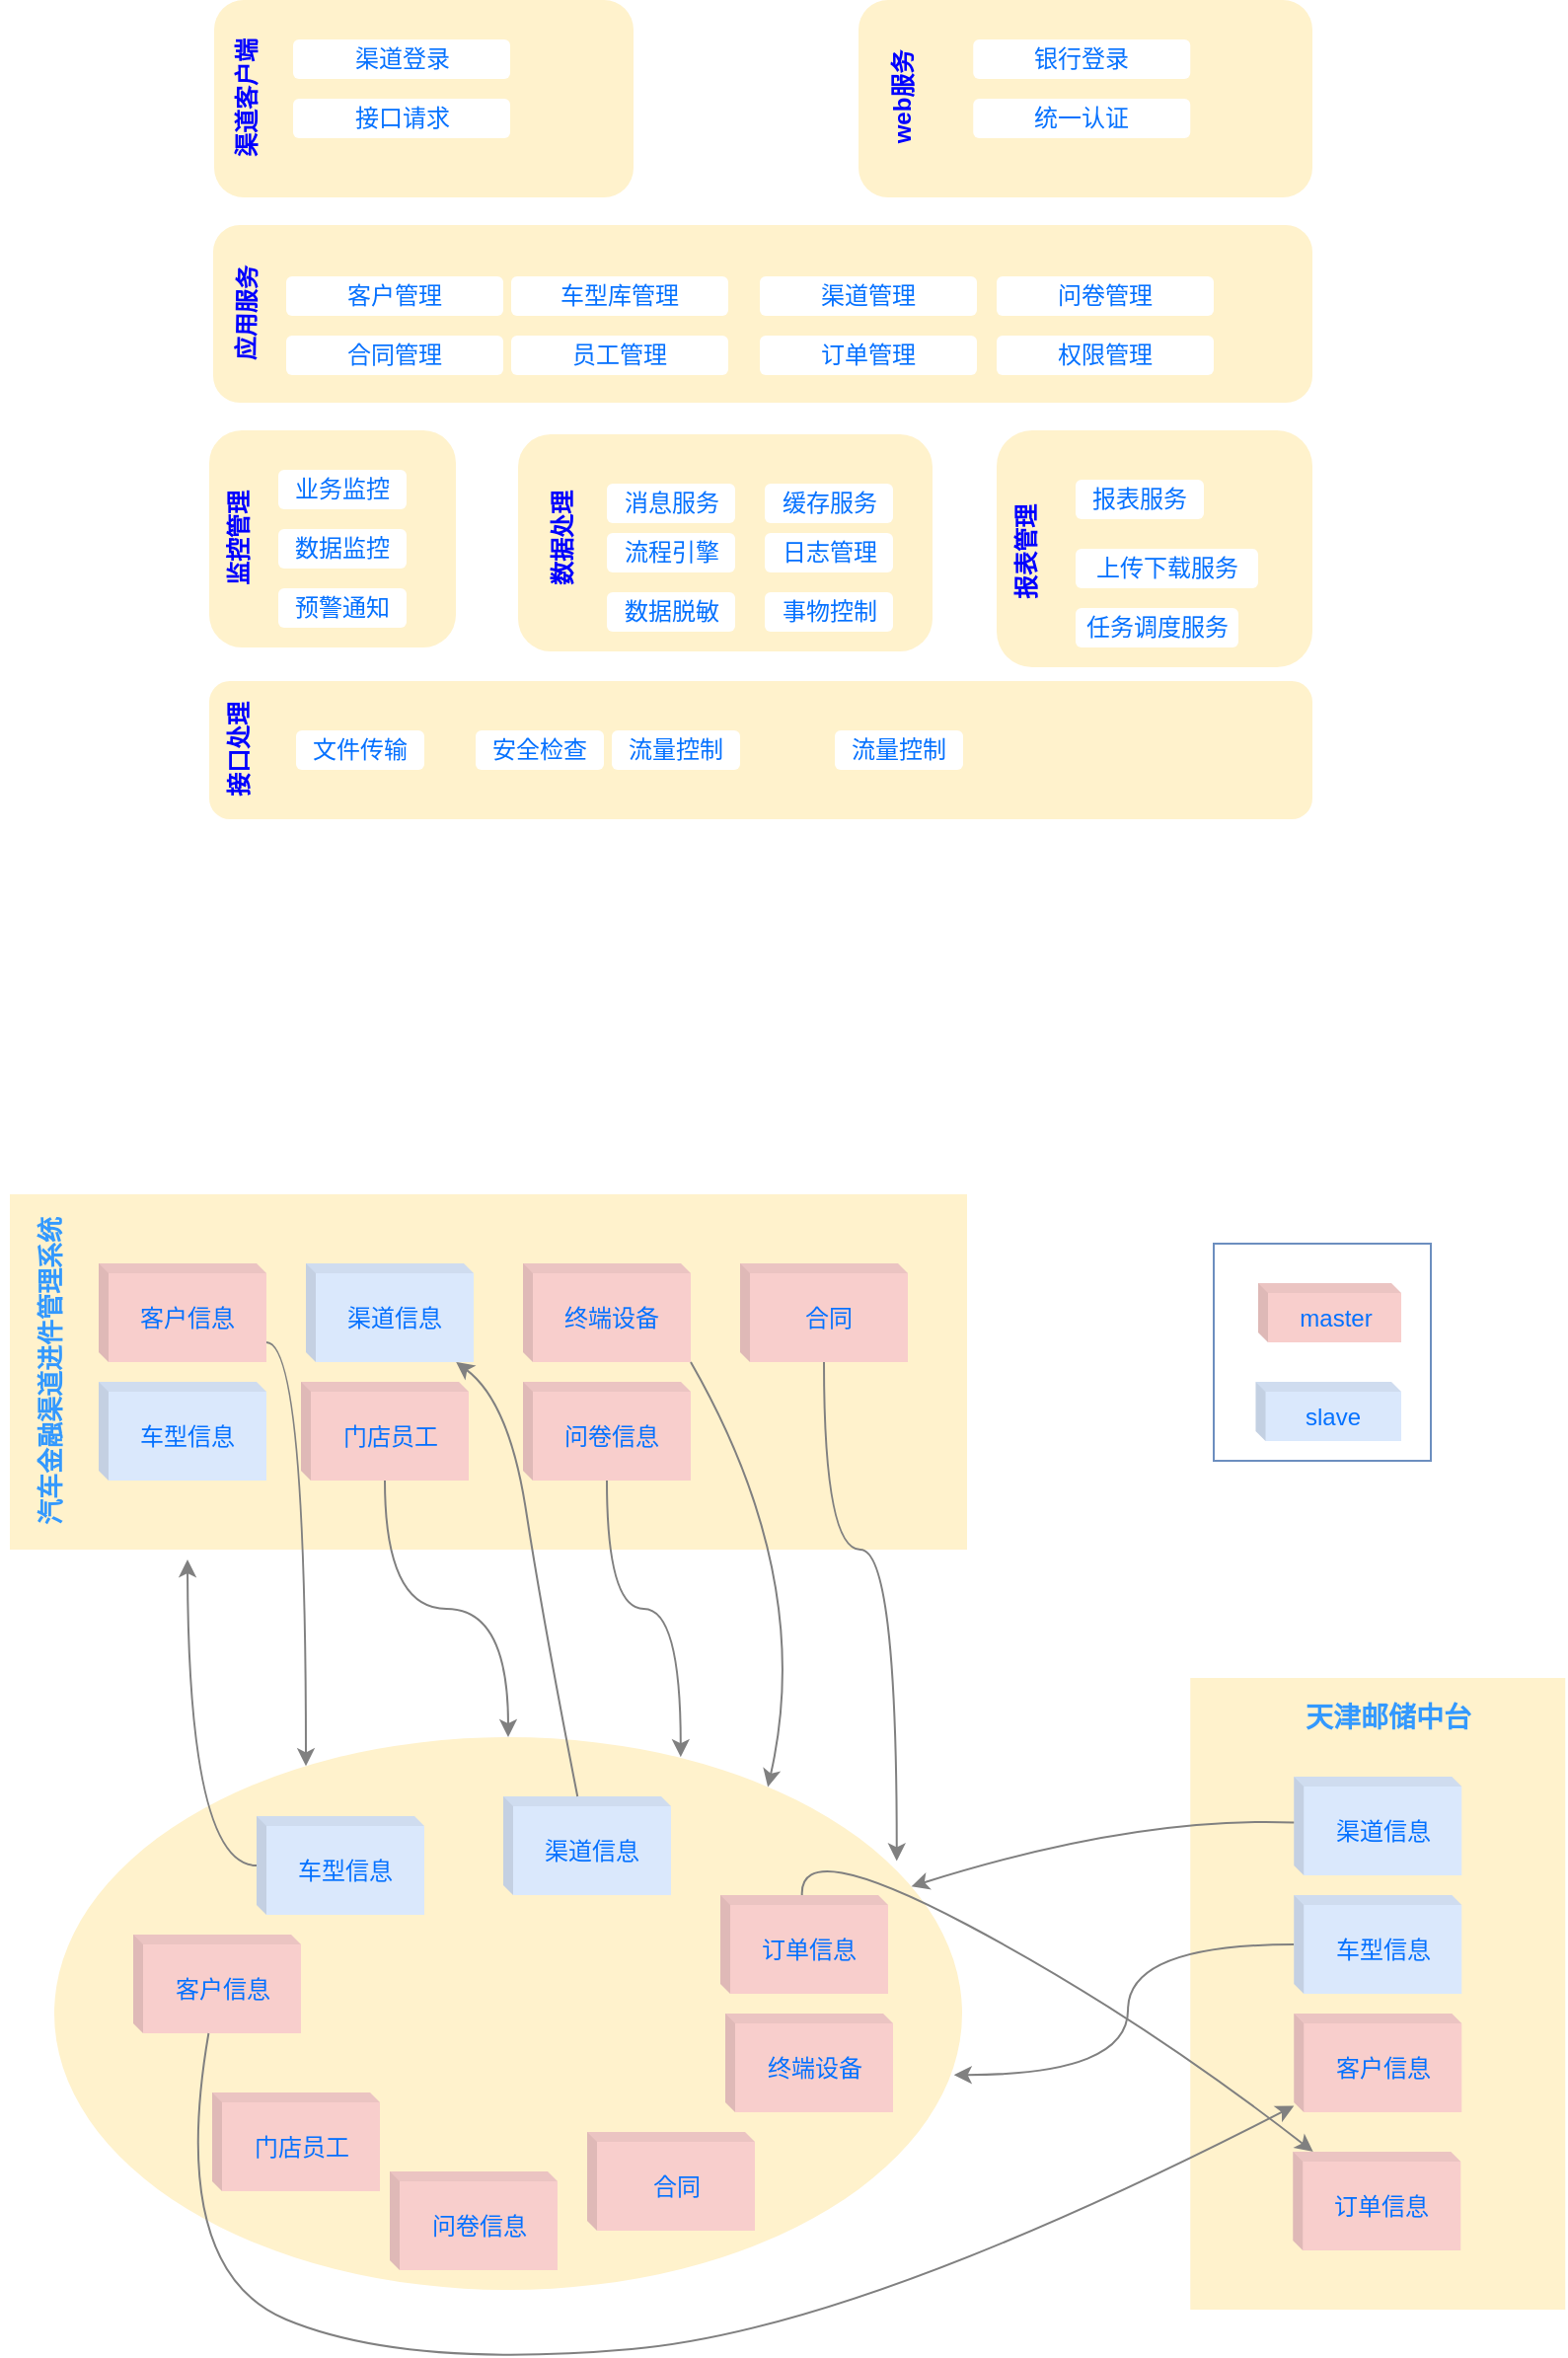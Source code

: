 <mxfile version="15.7.3" type="github">
  <diagram id="rednEDzEIAjiwpXMcuVi" name="Page-1">
    <mxGraphModel dx="1185" dy="604" grid="1" gridSize="10" guides="1" tooltips="1" connect="1" arrows="1" fold="1" page="1" pageScale="1" pageWidth="827" pageHeight="1169" math="0" shadow="0">
      <root>
        <mxCell id="0" />
        <mxCell id="1" parent="0" />
        <mxCell id="dd4Ug4L6rTe_2vMBqGp8-2" value="" style="rounded=1;whiteSpace=wrap;html=1;fillColor=#fff2cc;strokeColor=none;" parent="1" vertex="1">
          <mxGeometry x="153.5" y="60" width="212.5" height="100" as="geometry" />
        </mxCell>
        <mxCell id="dd4Ug4L6rTe_2vMBqGp8-3" value="" style="rounded=1;whiteSpace=wrap;html=1;fillColor=#fff2cc;strokeColor=none;" parent="1" vertex="1">
          <mxGeometry x="480" y="60" width="230" height="100" as="geometry" />
        </mxCell>
        <mxCell id="dd4Ug4L6rTe_2vMBqGp8-4" value="" style="rounded=1;whiteSpace=wrap;html=1;fillColor=#fff2cc;strokeColor=none;shadow=0;glass=0;sketch=0;" parent="1" vertex="1">
          <mxGeometry x="153" y="174" width="557" height="90" as="geometry" />
        </mxCell>
        <mxCell id="dd4Ug4L6rTe_2vMBqGp8-5" value="" style="rounded=1;whiteSpace=wrap;html=1;strokeColor=none;fillColor=#fff2cc;" parent="1" vertex="1">
          <mxGeometry x="151" y="278" width="125" height="110" as="geometry" />
        </mxCell>
        <mxCell id="dd4Ug4L6rTe_2vMBqGp8-6" value="" style="rounded=1;whiteSpace=wrap;html=1;strokeColor=none;fillColor=#fff2cc;" parent="1" vertex="1">
          <mxGeometry x="307.5" y="280" width="210" height="110" as="geometry" />
        </mxCell>
        <mxCell id="dd4Ug4L6rTe_2vMBqGp8-7" value="" style="rounded=1;whiteSpace=wrap;html=1;strokeColor=none;fillColor=#fff2cc;" parent="1" vertex="1">
          <mxGeometry x="550" y="278" width="160" height="120" as="geometry" />
        </mxCell>
        <mxCell id="dd4Ug4L6rTe_2vMBqGp8-8" value="" style="rounded=1;whiteSpace=wrap;html=1;strokeColor=none;fillColor=#fff2cc;" parent="1" vertex="1">
          <mxGeometry x="151" y="405" width="559" height="70" as="geometry" />
        </mxCell>
        <mxCell id="dd4Ug4L6rTe_2vMBqGp8-9" value="&lt;span&gt;&lt;font color=&quot;#0000ff&quot;&gt;&lt;b&gt;渠道客户端&lt;/b&gt;&lt;/font&gt;&lt;/span&gt;" style="text;html=1;align=center;verticalAlign=middle;resizable=0;points=[];autosize=1;strokeColor=none;fillColor=none;rotation=-90;" parent="1" vertex="1">
          <mxGeometry x="130" y="100" width="80" height="20" as="geometry" />
        </mxCell>
        <mxCell id="dd4Ug4L6rTe_2vMBqGp8-11" value="&lt;font color=&quot;#0000ff&quot;&gt;&lt;b&gt;web服务&lt;/b&gt;&lt;/font&gt;" style="text;html=1;align=center;verticalAlign=middle;resizable=0;points=[];autosize=1;strokeColor=none;fillColor=none;rotation=-90;" parent="1" vertex="1">
          <mxGeometry x="472.5" y="100" width="60" height="20" as="geometry" />
        </mxCell>
        <mxCell id="dd4Ug4L6rTe_2vMBqGp8-12" value="&lt;font color=&quot;#0571ff&quot;&gt;客户管理&lt;/font&gt;" style="rounded=1;whiteSpace=wrap;html=1;strokeColor=none;shadow=0;" parent="1" vertex="1">
          <mxGeometry x="190" y="200" width="110" height="20" as="geometry" />
        </mxCell>
        <mxCell id="dd4Ug4L6rTe_2vMBqGp8-13" value="&lt;span&gt;&lt;b&gt;&lt;font color=&quot;#0000ff&quot;&gt;应用服务&lt;/font&gt;&lt;/b&gt;&lt;/span&gt;" style="text;html=1;align=center;verticalAlign=middle;resizable=0;points=[];autosize=1;strokeColor=none;fillColor=none;rotation=-89;" parent="1" vertex="1">
          <mxGeometry x="140" y="209" width="60" height="20" as="geometry" />
        </mxCell>
        <mxCell id="dd4Ug4L6rTe_2vMBqGp8-14" value="&lt;font color=&quot;#0571ff&quot;&gt;车型库管理&lt;/font&gt;" style="rounded=1;whiteSpace=wrap;html=1;shadow=0;strokeColor=none;" parent="1" vertex="1">
          <mxGeometry x="304" y="200" width="110" height="20" as="geometry" />
        </mxCell>
        <mxCell id="dd4Ug4L6rTe_2vMBqGp8-15" value="&lt;font color=&quot;#0571ff&quot;&gt;渠道管理&lt;/font&gt;" style="rounded=1;whiteSpace=wrap;html=1;shadow=0;strokeColor=none;" parent="1" vertex="1">
          <mxGeometry x="430" y="200" width="110" height="20" as="geometry" />
        </mxCell>
        <mxCell id="dd4Ug4L6rTe_2vMBqGp8-16" value="&lt;font color=&quot;#0571ff&quot;&gt;问卷管理&lt;/font&gt;" style="rounded=1;whiteSpace=wrap;html=1;shadow=0;strokeColor=none;" parent="1" vertex="1">
          <mxGeometry x="550" y="200" width="110" height="20" as="geometry" />
        </mxCell>
        <mxCell id="dd4Ug4L6rTe_2vMBqGp8-17" value="&lt;font color=&quot;#0571ff&quot;&gt;合同管理&lt;/font&gt;" style="rounded=1;whiteSpace=wrap;html=1;shadow=0;strokeColor=none;" parent="1" vertex="1">
          <mxGeometry x="190" y="230" width="110" height="20" as="geometry" />
        </mxCell>
        <mxCell id="dd4Ug4L6rTe_2vMBqGp8-20" value="&lt;font color=&quot;#0571ff&quot;&gt;员工管理&lt;/font&gt;" style="rounded=1;whiteSpace=wrap;html=1;shadow=0;strokeColor=none;" parent="1" vertex="1">
          <mxGeometry x="304" y="230" width="110" height="20" as="geometry" />
        </mxCell>
        <mxCell id="dd4Ug4L6rTe_2vMBqGp8-21" value="&lt;font color=&quot;#0571ff&quot;&gt;订单管理&lt;/font&gt;" style="rounded=1;whiteSpace=wrap;html=1;shadow=0;strokeColor=none;" parent="1" vertex="1">
          <mxGeometry x="430" y="230" width="110" height="20" as="geometry" />
        </mxCell>
        <mxCell id="dd4Ug4L6rTe_2vMBqGp8-22" value="&lt;span&gt;&lt;font color=&quot;#0000ff&quot;&gt;&lt;b&gt;数据处理&lt;/b&gt;&lt;/font&gt;&lt;/span&gt;" style="text;html=1;align=center;verticalAlign=middle;resizable=0;points=[];autosize=1;strokeColor=none;fillColor=none;rotation=-90;" parent="1" vertex="1">
          <mxGeometry x="300" y="323" width="60" height="20" as="geometry" />
        </mxCell>
        <mxCell id="dd4Ug4L6rTe_2vMBqGp8-23" value="&lt;font color=&quot;#0571ff&quot;&gt;消息服务&lt;/font&gt;" style="rounded=1;whiteSpace=wrap;html=1;shadow=0;strokeColor=none;" parent="1" vertex="1">
          <mxGeometry x="352.5" y="305" width="65" height="20" as="geometry" />
        </mxCell>
        <mxCell id="dd4Ug4L6rTe_2vMBqGp8-24" value="&lt;font color=&quot;#0571ff&quot;&gt;缓存服务&lt;/font&gt;" style="rounded=1;whiteSpace=wrap;html=1;shadow=0;strokeColor=none;" parent="1" vertex="1">
          <mxGeometry x="432.5" y="305" width="65" height="20" as="geometry" />
        </mxCell>
        <mxCell id="dd4Ug4L6rTe_2vMBqGp8-25" value="流程引擎" style="rounded=1;whiteSpace=wrap;html=1;shadow=0;strokeColor=none;fontColor=#0571FF;" parent="1" vertex="1">
          <mxGeometry x="352.5" y="330" width="65" height="20" as="geometry" />
        </mxCell>
        <mxCell id="dd4Ug4L6rTe_2vMBqGp8-27" value="&lt;font&gt;日志管理&lt;/font&gt;" style="rounded=1;whiteSpace=wrap;html=1;shadow=0;strokeColor=none;fontColor=#0571FF;" parent="1" vertex="1">
          <mxGeometry x="432.5" y="330" width="65" height="20" as="geometry" />
        </mxCell>
        <mxCell id="dd4Ug4L6rTe_2vMBqGp8-28" value="数据脱敏" style="rounded=1;whiteSpace=wrap;html=1;shadow=0;strokeColor=none;fontColor=#0571FF;" parent="1" vertex="1">
          <mxGeometry x="352.5" y="360" width="65" height="20" as="geometry" />
        </mxCell>
        <mxCell id="dd4Ug4L6rTe_2vMBqGp8-29" value="&lt;font color=&quot;#0571ff&quot;&gt;事物控制&lt;/font&gt;" style="rounded=1;whiteSpace=wrap;html=1;shadow=0;strokeColor=none;" parent="1" vertex="1">
          <mxGeometry x="432.5" y="360" width="65" height="20" as="geometry" />
        </mxCell>
        <mxCell id="dd4Ug4L6rTe_2vMBqGp8-30" value="&lt;span&gt;&lt;font color=&quot;#0000ff&quot;&gt;&lt;b&gt;监控管理&lt;/b&gt;&lt;/font&gt;&lt;/span&gt;" style="text;html=1;align=center;verticalAlign=middle;resizable=0;points=[];autosize=1;strokeColor=none;fillColor=none;rotation=-90;" parent="1" vertex="1">
          <mxGeometry x="136" y="323" width="60" height="20" as="geometry" />
        </mxCell>
        <mxCell id="dd4Ug4L6rTe_2vMBqGp8-31" value="&lt;font color=&quot;#0571ff&quot;&gt;业务监控&lt;/font&gt;" style="rounded=1;whiteSpace=wrap;html=1;shadow=0;strokeColor=none;" parent="1" vertex="1">
          <mxGeometry x="186" y="298" width="65" height="20" as="geometry" />
        </mxCell>
        <mxCell id="dd4Ug4L6rTe_2vMBqGp8-32" value="数据监控" style="rounded=1;whiteSpace=wrap;html=1;shadow=0;strokeColor=none;fontColor=#0571FF;" parent="1" vertex="1">
          <mxGeometry x="186" y="328" width="65" height="20" as="geometry" />
        </mxCell>
        <mxCell id="dd4Ug4L6rTe_2vMBqGp8-33" value="预警通知" style="rounded=1;whiteSpace=wrap;html=1;shadow=0;strokeColor=none;fontColor=#0571FF;" parent="1" vertex="1">
          <mxGeometry x="186" y="358" width="65" height="20" as="geometry" />
        </mxCell>
        <mxCell id="dd4Ug4L6rTe_2vMBqGp8-34" value="&lt;b&gt;&lt;font color=&quot;#0000ff&quot;&gt;报表管理&lt;/font&gt;&lt;/b&gt;" style="text;html=1;align=center;verticalAlign=middle;resizable=0;points=[];autosize=1;strokeColor=none;fillColor=none;rotation=-90;" parent="1" vertex="1">
          <mxGeometry x="535" y="330" width="60" height="20" as="geometry" />
        </mxCell>
        <mxCell id="dd4Ug4L6rTe_2vMBqGp8-35" value="&lt;font color=&quot;#0571ff&quot;&gt;报表服务&lt;/font&gt;" style="rounded=1;whiteSpace=wrap;html=1;shadow=0;strokeColor=none;" parent="1" vertex="1">
          <mxGeometry x="590" y="303" width="65" height="20" as="geometry" />
        </mxCell>
        <mxCell id="dd4Ug4L6rTe_2vMBqGp8-37" value="&lt;font color=&quot;#0571ff&quot;&gt;上传下载服务&lt;/font&gt;" style="rounded=1;whiteSpace=wrap;html=1;shadow=0;strokeColor=none;" parent="1" vertex="1">
          <mxGeometry x="590" y="338" width="92.5" height="20" as="geometry" />
        </mxCell>
        <mxCell id="dd4Ug4L6rTe_2vMBqGp8-41" value="&lt;font color=&quot;#0571ff&quot;&gt;任务调度服务&lt;/font&gt;" style="rounded=1;whiteSpace=wrap;html=1;shadow=0;strokeColor=none;" parent="1" vertex="1">
          <mxGeometry x="590" y="368" width="82.5" height="20" as="geometry" />
        </mxCell>
        <mxCell id="dd4Ug4L6rTe_2vMBqGp8-42" value="&lt;span&gt;&lt;font color=&quot;#0000ff&quot;&gt;&lt;b&gt;接口处理&lt;/b&gt;&lt;/font&gt;&lt;/span&gt;" style="text;html=1;align=center;verticalAlign=middle;resizable=0;points=[];autosize=1;strokeColor=none;fillColor=none;rotation=-90;" parent="1" vertex="1">
          <mxGeometry x="136" y="430" width="60" height="20" as="geometry" />
        </mxCell>
        <mxCell id="dd4Ug4L6rTe_2vMBqGp8-43" value="文件传输" style="rounded=1;whiteSpace=wrap;html=1;shadow=0;strokeColor=none;fontColor=#0571FF;" parent="1" vertex="1">
          <mxGeometry x="195" y="430" width="65" height="20" as="geometry" />
        </mxCell>
        <mxCell id="dd4Ug4L6rTe_2vMBqGp8-48" value="安全检查" style="rounded=1;whiteSpace=wrap;html=1;shadow=0;strokeColor=none;fontColor=#0571FF;" parent="1" vertex="1">
          <mxGeometry x="286" y="430" width="65" height="20" as="geometry" />
        </mxCell>
        <mxCell id="dd4Ug4L6rTe_2vMBqGp8-49" value="流量控制" style="rounded=1;whiteSpace=wrap;html=1;shadow=0;strokeColor=none;fontColor=#0571FF;" parent="1" vertex="1">
          <mxGeometry x="355" y="430" width="65" height="20" as="geometry" />
        </mxCell>
        <mxCell id="dd4Ug4L6rTe_2vMBqGp8-51" value="" style="ellipse;whiteSpace=wrap;html=1;fillColor=#fff2cc;strokeColor=none;" parent="1" vertex="1">
          <mxGeometry x="72.5" y="940" width="460" height="280" as="geometry" />
        </mxCell>
        <mxCell id="dd4Ug4L6rTe_2vMBqGp8-55" value="" style="rounded=0;whiteSpace=wrap;html=1;fillColor=#fff2cc;strokeColor=none;" parent="1" vertex="1">
          <mxGeometry x="648.13" y="910" width="190" height="320" as="geometry" />
        </mxCell>
        <mxCell id="dd4Ug4L6rTe_2vMBqGp8-56" value="&lt;font style=&quot;font-size: 14px&quot; color=&quot;#3399ff&quot;&gt;&lt;b&gt;天津邮储中台&lt;/b&gt;&lt;/font&gt;" style="text;html=1;align=center;verticalAlign=middle;resizable=0;points=[];autosize=1;strokeColor=none;fillColor=none;fontColor=#000000;" parent="1" vertex="1">
          <mxGeometry x="698.13" y="920" width="100" height="20" as="geometry" />
        </mxCell>
        <mxCell id="dd4Ug4L6rTe_2vMBqGp8-57" value="" style="rounded=0;whiteSpace=wrap;html=1;fillColor=#fff2cc;strokeColor=none;" parent="1" vertex="1">
          <mxGeometry x="50" y="665" width="485" height="180" as="geometry" />
        </mxCell>
        <mxCell id="dd4Ug4L6rTe_2vMBqGp8-58" value="&lt;blockquote&gt;&lt;font face=&quot;Comic Sans MS&quot; style=&quot;font-size: 13px&quot; color=&quot;#3399ff&quot;&gt;&lt;b&gt;汽车金融渠道进件管理系统&lt;/b&gt;&lt;/font&gt;&lt;/blockquote&gt;" style="text;html=1;align=center;verticalAlign=middle;resizable=0;points=[];autosize=1;strokeColor=none;fillColor=none;fontColor=#000000;horizontal=0;" parent="1" vertex="1">
          <mxGeometry x="45" y="635" width="50" height="240" as="geometry" />
        </mxCell>
        <mxCell id="dd4Ug4L6rTe_2vMBqGp8-62" value="&lt;font color=&quot;#0571ff&quot;&gt;客户信息&lt;/font&gt;" style="shape=cube;whiteSpace=wrap;html=1;boundedLbl=1;backgroundOutline=1;darkOpacity=0.05;darkOpacity2=0.1;size=5;fillColor=#f8cecc;strokeColor=none;" parent="1" vertex="1">
          <mxGeometry x="112.5" y="1040" width="85" height="50" as="geometry" />
        </mxCell>
        <mxCell id="dd4Ug4L6rTe_2vMBqGp8-63" value="&lt;font color=&quot;#0571ff&quot;&gt;车型信息&lt;/font&gt;" style="shape=cube;whiteSpace=wrap;html=1;boundedLbl=1;backgroundOutline=1;darkOpacity=0.05;darkOpacity2=0.1;size=5;fillColor=#dae8fc;strokeColor=none;" parent="1" vertex="1">
          <mxGeometry x="175" y="980" width="85" height="50" as="geometry" />
        </mxCell>
        <mxCell id="dd4Ug4L6rTe_2vMBqGp8-65" value="&lt;font color=&quot;#0571ff&quot;&gt;渠道信息&lt;/font&gt;" style="shape=cube;whiteSpace=wrap;html=1;boundedLbl=1;backgroundOutline=1;darkOpacity=0.05;darkOpacity2=0.1;size=5;fillColor=#dae8fc;strokeColor=none;" parent="1" vertex="1">
          <mxGeometry x="300" y="970" width="85" height="50" as="geometry" />
        </mxCell>
        <mxCell id="dd4Ug4L6rTe_2vMBqGp8-66" value="&lt;font color=&quot;#0571ff&quot;&gt;门店员工&lt;/font&gt;" style="shape=cube;whiteSpace=wrap;html=1;boundedLbl=1;backgroundOutline=1;darkOpacity=0.05;darkOpacity2=0.1;size=5;fillColor=#f8cecc;strokeColor=none;" parent="1" vertex="1">
          <mxGeometry x="152.5" y="1120" width="85" height="50" as="geometry" />
        </mxCell>
        <mxCell id="dd4Ug4L6rTe_2vMBqGp8-67" value="&lt;font color=&quot;#0571ff&quot;&gt;问卷信息&lt;/font&gt;" style="shape=cube;whiteSpace=wrap;html=1;boundedLbl=1;backgroundOutline=1;darkOpacity=0.05;darkOpacity2=0.1;size=5;fillColor=#f8cecc;strokeColor=none;" parent="1" vertex="1">
          <mxGeometry x="242.5" y="1160" width="85" height="50" as="geometry" />
        </mxCell>
        <mxCell id="dd4Ug4L6rTe_2vMBqGp8-68" value="&lt;font color=&quot;#0571ff&quot;&gt;合同&lt;/font&gt;" style="shape=cube;whiteSpace=wrap;html=1;boundedLbl=1;backgroundOutline=1;darkOpacity=0.05;darkOpacity2=0.1;size=5;fillColor=#f8cecc;strokeColor=none;" parent="1" vertex="1">
          <mxGeometry x="342.5" y="1140" width="85" height="50" as="geometry" />
        </mxCell>
        <mxCell id="dd4Ug4L6rTe_2vMBqGp8-69" value="&lt;font color=&quot;#0571ff&quot;&gt;终端设备&lt;/font&gt;" style="shape=cube;whiteSpace=wrap;html=1;boundedLbl=1;backgroundOutline=1;darkOpacity=0.05;darkOpacity2=0.1;size=5;fillColor=#f8cecc;strokeColor=none;" parent="1" vertex="1">
          <mxGeometry x="412.5" y="1080" width="85" height="50" as="geometry" />
        </mxCell>
        <mxCell id="dd4Ug4L6rTe_2vMBqGp8-70" value="&lt;font color=&quot;#0571ff&quot;&gt;渠道信息&lt;/font&gt;" style="shape=cube;whiteSpace=wrap;html=1;boundedLbl=1;backgroundOutline=1;darkOpacity=0.05;darkOpacity2=0.1;size=5;fillColor=#dae8fc;strokeColor=none;" parent="1" vertex="1">
          <mxGeometry x="700.63" y="960" width="85" height="50" as="geometry" />
        </mxCell>
        <mxCell id="dd4Ug4L6rTe_2vMBqGp8-99" value="" style="edgeStyle=orthogonalEdgeStyle;curved=1;rounded=0;orthogonalLoop=1;jettySize=auto;html=1;fontFamily=Comic Sans MS;fontSize=14;fontColor=#0571FF;strokeColor=#808080;entryX=0.991;entryY=0.611;entryDx=0;entryDy=0;entryPerimeter=0;" parent="1" source="dd4Ug4L6rTe_2vMBqGp8-71" target="dd4Ug4L6rTe_2vMBqGp8-51" edge="1">
          <mxGeometry relative="1" as="geometry">
            <mxPoint x="680" y="1085" as="targetPoint" />
          </mxGeometry>
        </mxCell>
        <mxCell id="dd4Ug4L6rTe_2vMBqGp8-71" value="&lt;font color=&quot;#0571ff&quot;&gt;车型信息&lt;/font&gt;" style="shape=cube;whiteSpace=wrap;html=1;boundedLbl=1;backgroundOutline=1;darkOpacity=0.05;darkOpacity2=0.1;size=5;fillColor=#dae8fc;strokeColor=none;" parent="1" vertex="1">
          <mxGeometry x="700.63" y="1020" width="85" height="50" as="geometry" />
        </mxCell>
        <mxCell id="dd4Ug4L6rTe_2vMBqGp8-72" value="&lt;font color=&quot;#0571ff&quot;&gt;客户信息&lt;/font&gt;" style="shape=cube;whiteSpace=wrap;html=1;boundedLbl=1;backgroundOutline=1;darkOpacity=0.05;darkOpacity2=0.1;size=5;fillColor=#f8cecc;strokeColor=none;" parent="1" vertex="1">
          <mxGeometry x="700.63" y="1080" width="85" height="50" as="geometry" />
        </mxCell>
        <mxCell id="dd4Ug4L6rTe_2vMBqGp8-73" value="&lt;font color=&quot;#0571ff&quot;&gt;客户信息&lt;/font&gt;" style="shape=cube;whiteSpace=wrap;html=1;boundedLbl=1;backgroundOutline=1;darkOpacity=0.05;darkOpacity2=0.1;size=5;fillColor=#f8cecc;strokeColor=none;" parent="1" vertex="1">
          <mxGeometry x="95" y="700" width="85" height="50" as="geometry" />
        </mxCell>
        <mxCell id="dd4Ug4L6rTe_2vMBqGp8-74" value="&lt;font color=&quot;#0571ff&quot;&gt;渠道信息&lt;/font&gt;" style="shape=cube;whiteSpace=wrap;html=1;boundedLbl=1;backgroundOutline=1;darkOpacity=0.05;darkOpacity2=0.1;size=5;fillColor=#dae8fc;strokeColor=none;" parent="1" vertex="1">
          <mxGeometry x="200" y="700" width="85" height="50" as="geometry" />
        </mxCell>
        <mxCell id="dd4Ug4L6rTe_2vMBqGp8-75" value="&lt;font color=&quot;#0571ff&quot;&gt;终端设备&lt;/font&gt;" style="shape=cube;whiteSpace=wrap;html=1;boundedLbl=1;backgroundOutline=1;darkOpacity=0.05;darkOpacity2=0.1;size=5;fillColor=#f8cecc;strokeColor=none;" parent="1" vertex="1">
          <mxGeometry x="310" y="700" width="85" height="50" as="geometry" />
        </mxCell>
        <mxCell id="dd4Ug4L6rTe_2vMBqGp8-103" value="" style="edgeStyle=orthogonalEdgeStyle;curved=1;rounded=0;orthogonalLoop=1;jettySize=auto;html=1;fontFamily=Comic Sans MS;fontSize=14;fontColor=#0571FF;strokeColor=#808080;entryX=0.928;entryY=0.224;entryDx=0;entryDy=0;entryPerimeter=0;" parent="1" source="dd4Ug4L6rTe_2vMBqGp8-76" target="dd4Ug4L6rTe_2vMBqGp8-51" edge="1">
          <mxGeometry relative="1" as="geometry">
            <mxPoint x="622.5" y="825" as="targetPoint" />
          </mxGeometry>
        </mxCell>
        <mxCell id="dd4Ug4L6rTe_2vMBqGp8-76" value="&lt;font color=&quot;#0571ff&quot;&gt;合同&lt;/font&gt;" style="shape=cube;whiteSpace=wrap;html=1;boundedLbl=1;backgroundOutline=1;darkOpacity=0.05;darkOpacity2=0.1;size=5;fillColor=#f8cecc;strokeColor=none;" parent="1" vertex="1">
          <mxGeometry x="420" y="700" width="85" height="50" as="geometry" />
        </mxCell>
        <mxCell id="dd4Ug4L6rTe_2vMBqGp8-77" value="&lt;font color=&quot;#0571ff&quot;&gt;车型信息&lt;/font&gt;" style="shape=cube;whiteSpace=wrap;html=1;boundedLbl=1;backgroundOutline=1;darkOpacity=0.05;darkOpacity2=0.1;size=5;fillColor=#dae8fc;strokeColor=none;" parent="1" vertex="1">
          <mxGeometry x="95" y="760" width="85" height="50" as="geometry" />
        </mxCell>
        <mxCell id="dd4Ug4L6rTe_2vMBqGp8-107" value="" style="edgeStyle=orthogonalEdgeStyle;curved=1;rounded=0;orthogonalLoop=1;jettySize=auto;html=1;fontFamily=Comic Sans MS;fontSize=14;fontColor=#0571FF;strokeColor=#808080;" parent="1" source="dd4Ug4L6rTe_2vMBqGp8-78" target="dd4Ug4L6rTe_2vMBqGp8-51" edge="1">
          <mxGeometry relative="1" as="geometry">
            <mxPoint x="240" y="890" as="targetPoint" />
          </mxGeometry>
        </mxCell>
        <mxCell id="dd4Ug4L6rTe_2vMBqGp8-78" value="&lt;font color=&quot;#0571ff&quot;&gt;门店员工&lt;/font&gt;" style="shape=cube;whiteSpace=wrap;html=1;boundedLbl=1;backgroundOutline=1;darkOpacity=0.05;darkOpacity2=0.1;size=5;fillColor=#f8cecc;strokeColor=none;" parent="1" vertex="1">
          <mxGeometry x="197.5" y="760" width="85" height="50" as="geometry" />
        </mxCell>
        <mxCell id="dd4Ug4L6rTe_2vMBqGp8-105" value="" style="edgeStyle=orthogonalEdgeStyle;curved=1;rounded=0;orthogonalLoop=1;jettySize=auto;html=1;fontFamily=Comic Sans MS;fontSize=14;fontColor=#0571FF;strokeColor=#808080;entryX=0.69;entryY=0.036;entryDx=0;entryDy=0;entryPerimeter=0;" parent="1" source="dd4Ug4L6rTe_2vMBqGp8-79" target="dd4Ug4L6rTe_2vMBqGp8-51" edge="1">
          <mxGeometry relative="1" as="geometry">
            <mxPoint x="352.5" y="890" as="targetPoint" />
          </mxGeometry>
        </mxCell>
        <mxCell id="dd4Ug4L6rTe_2vMBqGp8-79" value="&lt;font color=&quot;#0571ff&quot;&gt;问卷信息&lt;/font&gt;" style="shape=cube;whiteSpace=wrap;html=1;boundedLbl=1;backgroundOutline=1;darkOpacity=0.05;darkOpacity2=0.1;size=5;fillColor=#f8cecc;strokeColor=none;" parent="1" vertex="1">
          <mxGeometry x="310" y="760" width="85" height="50" as="geometry" />
        </mxCell>
        <mxCell id="dd4Ug4L6rTe_2vMBqGp8-81" value="" style="endArrow=classic;html=1;rounded=0;fontFamily=Comic Sans MS;fontSize=14;fontColor=#0000FF;strokeColor=#808080;edgeStyle=orthogonalEdgeStyle;curved=1;" parent="1" source="dd4Ug4L6rTe_2vMBqGp8-73" target="dd4Ug4L6rTe_2vMBqGp8-51" edge="1">
          <mxGeometry width="50" height="50" relative="1" as="geometry">
            <mxPoint x="390" y="980" as="sourcePoint" />
            <mxPoint x="440" y="930" as="targetPoint" />
            <Array as="points">
              <mxPoint x="200" y="740" />
            </Array>
          </mxGeometry>
        </mxCell>
        <mxCell id="dd4Ug4L6rTe_2vMBqGp8-82" value="&lt;font color=&quot;#0571ff&quot;&gt;订单信息&lt;/font&gt;" style="shape=cube;whiteSpace=wrap;html=1;boundedLbl=1;backgroundOutline=1;darkOpacity=0.05;darkOpacity2=0.1;size=5;fillColor=#f8cecc;strokeColor=none;" parent="1" vertex="1">
          <mxGeometry x="410" y="1020" width="85" height="50" as="geometry" />
        </mxCell>
        <mxCell id="dd4Ug4L6rTe_2vMBqGp8-88" value="" style="curved=1;endArrow=classic;html=1;rounded=0;fontFamily=Comic Sans MS;fontSize=14;fontColor=#0571FF;strokeColor=#808080;entryX=0.786;entryY=0.09;entryDx=0;entryDy=0;entryPerimeter=0;" parent="1" target="dd4Ug4L6rTe_2vMBqGp8-51" edge="1">
          <mxGeometry width="50" height="50" relative="1" as="geometry">
            <mxPoint x="395.002" y="750" as="sourcePoint" />
            <mxPoint x="451.609" y="940.159" as="targetPoint" />
            <Array as="points">
              <mxPoint x="458.15" y="860" />
            </Array>
          </mxGeometry>
        </mxCell>
        <mxCell id="dd4Ug4L6rTe_2vMBqGp8-90" value="" style="curved=1;endArrow=classic;html=1;rounded=0;fontFamily=Comic Sans MS;fontSize=14;fontColor=#0571FF;strokeColor=#808080;" parent="1" source="dd4Ug4L6rTe_2vMBqGp8-70" target="dd4Ug4L6rTe_2vMBqGp8-51" edge="1">
          <mxGeometry width="50" height="50" relative="1" as="geometry">
            <mxPoint x="570" y="980" as="sourcePoint" />
            <mxPoint x="620" y="930" as="targetPoint" />
            <Array as="points">
              <mxPoint x="620" y="980" />
            </Array>
          </mxGeometry>
        </mxCell>
        <mxCell id="dd4Ug4L6rTe_2vMBqGp8-91" value="" style="curved=1;endArrow=classic;html=1;rounded=0;fontFamily=Comic Sans MS;fontSize=14;fontColor=#0571FF;strokeColor=#808080;" parent="1" source="dd4Ug4L6rTe_2vMBqGp8-62" target="dd4Ug4L6rTe_2vMBqGp8-72" edge="1">
          <mxGeometry width="50" height="50" relative="1" as="geometry">
            <mxPoint x="290" y="1020" as="sourcePoint" />
            <mxPoint x="340" y="970" as="targetPoint" />
            <Array as="points">
              <mxPoint x="130" y="1210" />
              <mxPoint x="250" y="1260" />
              <mxPoint x="480" y="1240" />
            </Array>
          </mxGeometry>
        </mxCell>
        <mxCell id="dd4Ug4L6rTe_2vMBqGp8-93" value="&lt;font color=&quot;#0571ff&quot;&gt;订单信息&lt;/font&gt;" style="shape=cube;whiteSpace=wrap;html=1;boundedLbl=1;backgroundOutline=1;darkOpacity=0.05;darkOpacity2=0.1;size=5;fillColor=#f8cecc;strokeColor=none;" parent="1" vertex="1">
          <mxGeometry x="700.13" y="1150" width="85" height="50" as="geometry" />
        </mxCell>
        <mxCell id="dd4Ug4L6rTe_2vMBqGp8-109" value="" style="edgeStyle=orthogonalEdgeStyle;curved=1;rounded=0;orthogonalLoop=1;jettySize=auto;html=1;fontFamily=Comic Sans MS;fontSize=14;fontColor=#0571FF;strokeColor=#808080;" parent="1" source="dd4Ug4L6rTe_2vMBqGp8-63" edge="1">
          <mxGeometry relative="1" as="geometry">
            <mxPoint x="140" y="850" as="targetPoint" />
          </mxGeometry>
        </mxCell>
        <mxCell id="dd4Ug4L6rTe_2vMBqGp8-89" value="" style="curved=1;endArrow=classic;html=1;rounded=0;fontFamily=Comic Sans MS;fontSize=14;fontColor=#0571FF;strokeColor=#808080;" parent="1" source="dd4Ug4L6rTe_2vMBqGp8-65" target="dd4Ug4L6rTe_2vMBqGp8-74" edge="1">
          <mxGeometry width="50" height="50" relative="1" as="geometry">
            <mxPoint x="360" y="900" as="sourcePoint" />
            <mxPoint x="340" y="930" as="targetPoint" />
            <Array as="points">
              <mxPoint x="320" y="880" />
              <mxPoint x="303" y="770" />
            </Array>
          </mxGeometry>
        </mxCell>
        <mxCell id="dd4Ug4L6rTe_2vMBqGp8-110" value="" style="curved=1;endArrow=classic;html=1;rounded=0;fontFamily=Comic Sans MS;fontSize=14;fontColor=#0571FF;strokeColor=#808080;" parent="1" source="dd4Ug4L6rTe_2vMBqGp8-82" target="dd4Ug4L6rTe_2vMBqGp8-93" edge="1">
          <mxGeometry width="50" height="50" relative="1" as="geometry">
            <mxPoint x="400" y="990" as="sourcePoint" />
            <mxPoint x="450" y="940" as="targetPoint" />
            <Array as="points">
              <mxPoint x="450" y="990" />
              <mxPoint x="620" y="1080" />
            </Array>
          </mxGeometry>
        </mxCell>
        <mxCell id="dd4Ug4L6rTe_2vMBqGp8-111" value="" style="whiteSpace=wrap;html=1;aspect=fixed;labelBackgroundColor=none;fontFamily=Comic Sans MS;fontSize=14;strokeColor=#6c8ebf;verticalAlign=middle;fillColor=none;" parent="1" vertex="1">
          <mxGeometry x="660" y="690" width="110" height="110" as="geometry" />
        </mxCell>
        <mxCell id="dd4Ug4L6rTe_2vMBqGp8-112" value="&lt;font color=&quot;#0571ff&quot;&gt;slave&lt;/font&gt;" style="shape=cube;whiteSpace=wrap;html=1;boundedLbl=1;backgroundOutline=1;darkOpacity=0.05;darkOpacity2=0.1;size=5;fillColor=#dae8fc;strokeColor=none;" parent="1" vertex="1">
          <mxGeometry x="681.25" y="760" width="73.75" height="30" as="geometry" />
        </mxCell>
        <mxCell id="dd4Ug4L6rTe_2vMBqGp8-113" value="&lt;font color=&quot;#0571ff&quot;&gt;master&lt;/font&gt;" style="shape=cube;whiteSpace=wrap;html=1;boundedLbl=1;backgroundOutline=1;darkOpacity=0.05;darkOpacity2=0.1;size=5;fillColor=#f8cecc;strokeColor=none;" parent="1" vertex="1">
          <mxGeometry x="682.5" y="710" width="72.5" height="30" as="geometry" />
        </mxCell>
        <mxCell id="NTnULdjvr8qHJkLBbCB5-6" value="&lt;font color=&quot;#0571ff&quot;&gt;渠道登录&lt;/font&gt;" style="rounded=1;whiteSpace=wrap;html=1;strokeColor=none;shadow=0;" vertex="1" parent="1">
          <mxGeometry x="193.5" y="80" width="110" height="20" as="geometry" />
        </mxCell>
        <mxCell id="NTnULdjvr8qHJkLBbCB5-7" value="&lt;font color=&quot;#0571ff&quot;&gt;接口请求&lt;/font&gt;" style="rounded=1;whiteSpace=wrap;html=1;strokeColor=none;shadow=0;" vertex="1" parent="1">
          <mxGeometry x="193.5" y="110" width="110" height="20" as="geometry" />
        </mxCell>
        <mxCell id="NTnULdjvr8qHJkLBbCB5-8" value="&lt;font color=&quot;#0571ff&quot;&gt;银行登录&lt;/font&gt;" style="rounded=1;whiteSpace=wrap;html=1;strokeColor=none;shadow=0;" vertex="1" parent="1">
          <mxGeometry x="538.13" y="80" width="110" height="20" as="geometry" />
        </mxCell>
        <mxCell id="NTnULdjvr8qHJkLBbCB5-9" value="&lt;font color=&quot;#0571ff&quot;&gt;统一认证&lt;/font&gt;" style="rounded=1;whiteSpace=wrap;html=1;strokeColor=none;shadow=0;" vertex="1" parent="1">
          <mxGeometry x="538.13" y="110" width="110" height="20" as="geometry" />
        </mxCell>
        <mxCell id="NTnULdjvr8qHJkLBbCB5-12" value="流量控制" style="rounded=1;whiteSpace=wrap;html=1;shadow=0;strokeColor=none;fontColor=#0571FF;" vertex="1" parent="1">
          <mxGeometry x="468" y="430" width="65" height="20" as="geometry" />
        </mxCell>
        <mxCell id="NTnULdjvr8qHJkLBbCB5-13" value="&lt;font color=&quot;#0571ff&quot;&gt;权限管理&lt;/font&gt;" style="rounded=1;whiteSpace=wrap;html=1;shadow=0;strokeColor=none;" vertex="1" parent="1">
          <mxGeometry x="550" y="230" width="110" height="20" as="geometry" />
        </mxCell>
      </root>
    </mxGraphModel>
  </diagram>
</mxfile>
